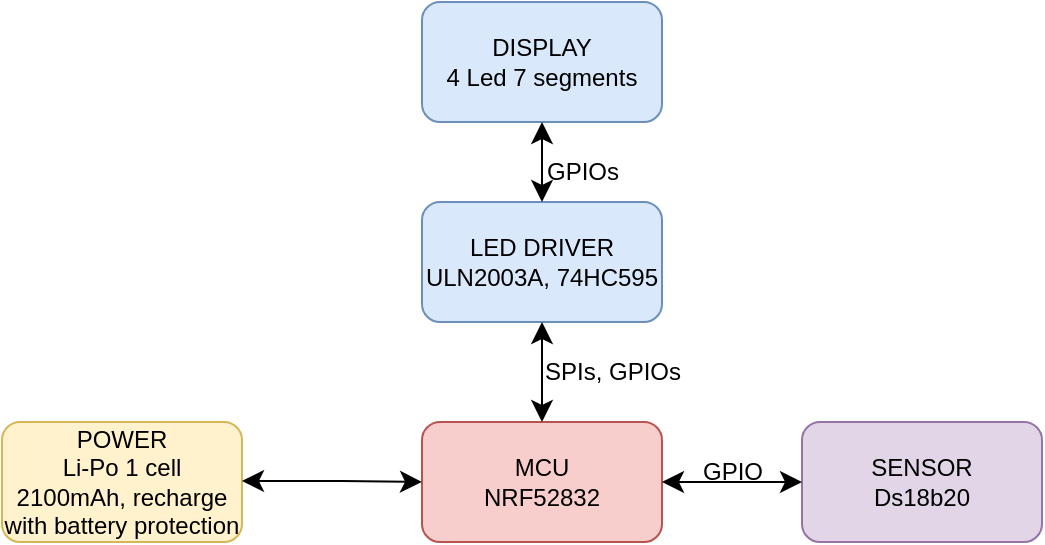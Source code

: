 <mxfile version="22.1.7" type="github">
  <diagram name="Page-1" id="N7261xUqCjl8Fi72w4pC">
    <mxGraphModel dx="992" dy="550" grid="1" gridSize="10" guides="1" tooltips="1" connect="1" arrows="1" fold="1" page="1" pageScale="1" pageWidth="850" pageHeight="1100" math="0" shadow="0">
      <root>
        <mxCell id="0" />
        <mxCell id="1" parent="0" />
        <mxCell id="Hw3azUIHg1GW80chGdwD-1" value="MCU&lt;br&gt;NRF52832" style="rounded=1;whiteSpace=wrap;html=1;fillColor=#f8cecc;strokeColor=#b85450;" vertex="1" parent="1">
          <mxGeometry x="350" y="250" width="120" height="60" as="geometry" />
        </mxCell>
        <mxCell id="Hw3azUIHg1GW80chGdwD-2" value="DISPLAY&lt;br&gt;4 Led 7 segments" style="rounded=1;whiteSpace=wrap;html=1;fillColor=#dae8fc;strokeColor=#6c8ebf;" vertex="1" parent="1">
          <mxGeometry x="350" y="40" width="120" height="60" as="geometry" />
        </mxCell>
        <mxCell id="Hw3azUIHg1GW80chGdwD-3" value="LED DRIVER&lt;br&gt;ULN2003A, 74HC595" style="rounded=1;whiteSpace=wrap;html=1;fillColor=#dae8fc;strokeColor=#6c8ebf;" vertex="1" parent="1">
          <mxGeometry x="350" y="140" width="120" height="60" as="geometry" />
        </mxCell>
        <mxCell id="Hw3azUIHg1GW80chGdwD-4" value="" style="edgeStyle=none;orthogonalLoop=1;jettySize=auto;html=1;endArrow=classic;startArrow=classic;endSize=8;startSize=8;rounded=0;exitX=0.5;exitY=1;exitDx=0;exitDy=0;entryX=0.5;entryY=0;entryDx=0;entryDy=0;" edge="1" parent="1" source="Hw3azUIHg1GW80chGdwD-3" target="Hw3azUIHg1GW80chGdwD-1">
          <mxGeometry width="100" relative="1" as="geometry">
            <mxPoint x="450" y="230" as="sourcePoint" />
            <mxPoint x="550" y="230" as="targetPoint" />
            <Array as="points" />
          </mxGeometry>
        </mxCell>
        <mxCell id="Hw3azUIHg1GW80chGdwD-5" value="SPIs, GPIOs" style="text;html=1;align=center;verticalAlign=middle;resizable=0;points=[];autosize=1;strokeColor=none;fillColor=none;" vertex="1" parent="1">
          <mxGeometry x="400" y="210" width="90" height="30" as="geometry" />
        </mxCell>
        <mxCell id="Hw3azUIHg1GW80chGdwD-6" value="GPIOs" style="text;html=1;align=center;verticalAlign=middle;resizable=0;points=[];autosize=1;strokeColor=none;fillColor=none;" vertex="1" parent="1">
          <mxGeometry x="400" y="110" width="60" height="30" as="geometry" />
        </mxCell>
        <mxCell id="Hw3azUIHg1GW80chGdwD-7" value="" style="edgeStyle=none;orthogonalLoop=1;jettySize=auto;html=1;endArrow=classic;startArrow=classic;endSize=8;startSize=8;rounded=0;exitX=0.5;exitY=1;exitDx=0;exitDy=0;entryX=0.5;entryY=0;entryDx=0;entryDy=0;" edge="1" parent="1" source="Hw3azUIHg1GW80chGdwD-2" target="Hw3azUIHg1GW80chGdwD-3">
          <mxGeometry width="100" relative="1" as="geometry">
            <mxPoint x="260" y="120" as="sourcePoint" />
            <mxPoint x="360" y="120" as="targetPoint" />
            <Array as="points" />
          </mxGeometry>
        </mxCell>
        <mxCell id="Hw3azUIHg1GW80chGdwD-8" value="POWER&lt;br&gt;Li-Po 1 cell&lt;br&gt;2100mAh, recharge with battery protection" style="rounded=1;whiteSpace=wrap;html=1;fillColor=#fff2cc;strokeColor=#d6b656;" vertex="1" parent="1">
          <mxGeometry x="140" y="250" width="120" height="60" as="geometry" />
        </mxCell>
        <mxCell id="Hw3azUIHg1GW80chGdwD-9" value="" style="edgeStyle=none;orthogonalLoop=1;jettySize=auto;html=1;endArrow=classic;startArrow=classic;endSize=8;startSize=8;rounded=0;entryX=0;entryY=0.5;entryDx=0;entryDy=0;" edge="1" parent="1" target="Hw3azUIHg1GW80chGdwD-1">
          <mxGeometry width="100" relative="1" as="geometry">
            <mxPoint x="260" y="279.5" as="sourcePoint" />
            <mxPoint x="340" y="280" as="targetPoint" />
            <Array as="points">
              <mxPoint x="310" y="279.5" />
            </Array>
          </mxGeometry>
        </mxCell>
        <mxCell id="Hw3azUIHg1GW80chGdwD-11" value="SENSOR&lt;br&gt;Ds18b20" style="rounded=1;whiteSpace=wrap;html=1;fillColor=#e1d5e7;strokeColor=#9673a6;" vertex="1" parent="1">
          <mxGeometry x="540" y="250" width="120" height="60" as="geometry" />
        </mxCell>
        <mxCell id="Hw3azUIHg1GW80chGdwD-12" value="" style="edgeStyle=none;orthogonalLoop=1;jettySize=auto;html=1;endArrow=classic;startArrow=classic;endSize=8;startSize=8;rounded=0;" edge="1" parent="1">
          <mxGeometry width="100" relative="1" as="geometry">
            <mxPoint x="470" y="280" as="sourcePoint" />
            <mxPoint x="540" y="280" as="targetPoint" />
            <Array as="points" />
          </mxGeometry>
        </mxCell>
        <mxCell id="Hw3azUIHg1GW80chGdwD-13" value="GPIO" style="text;html=1;align=center;verticalAlign=middle;resizable=0;points=[];autosize=1;strokeColor=none;fillColor=none;" vertex="1" parent="1">
          <mxGeometry x="480" y="260" width="50" height="30" as="geometry" />
        </mxCell>
      </root>
    </mxGraphModel>
  </diagram>
</mxfile>
